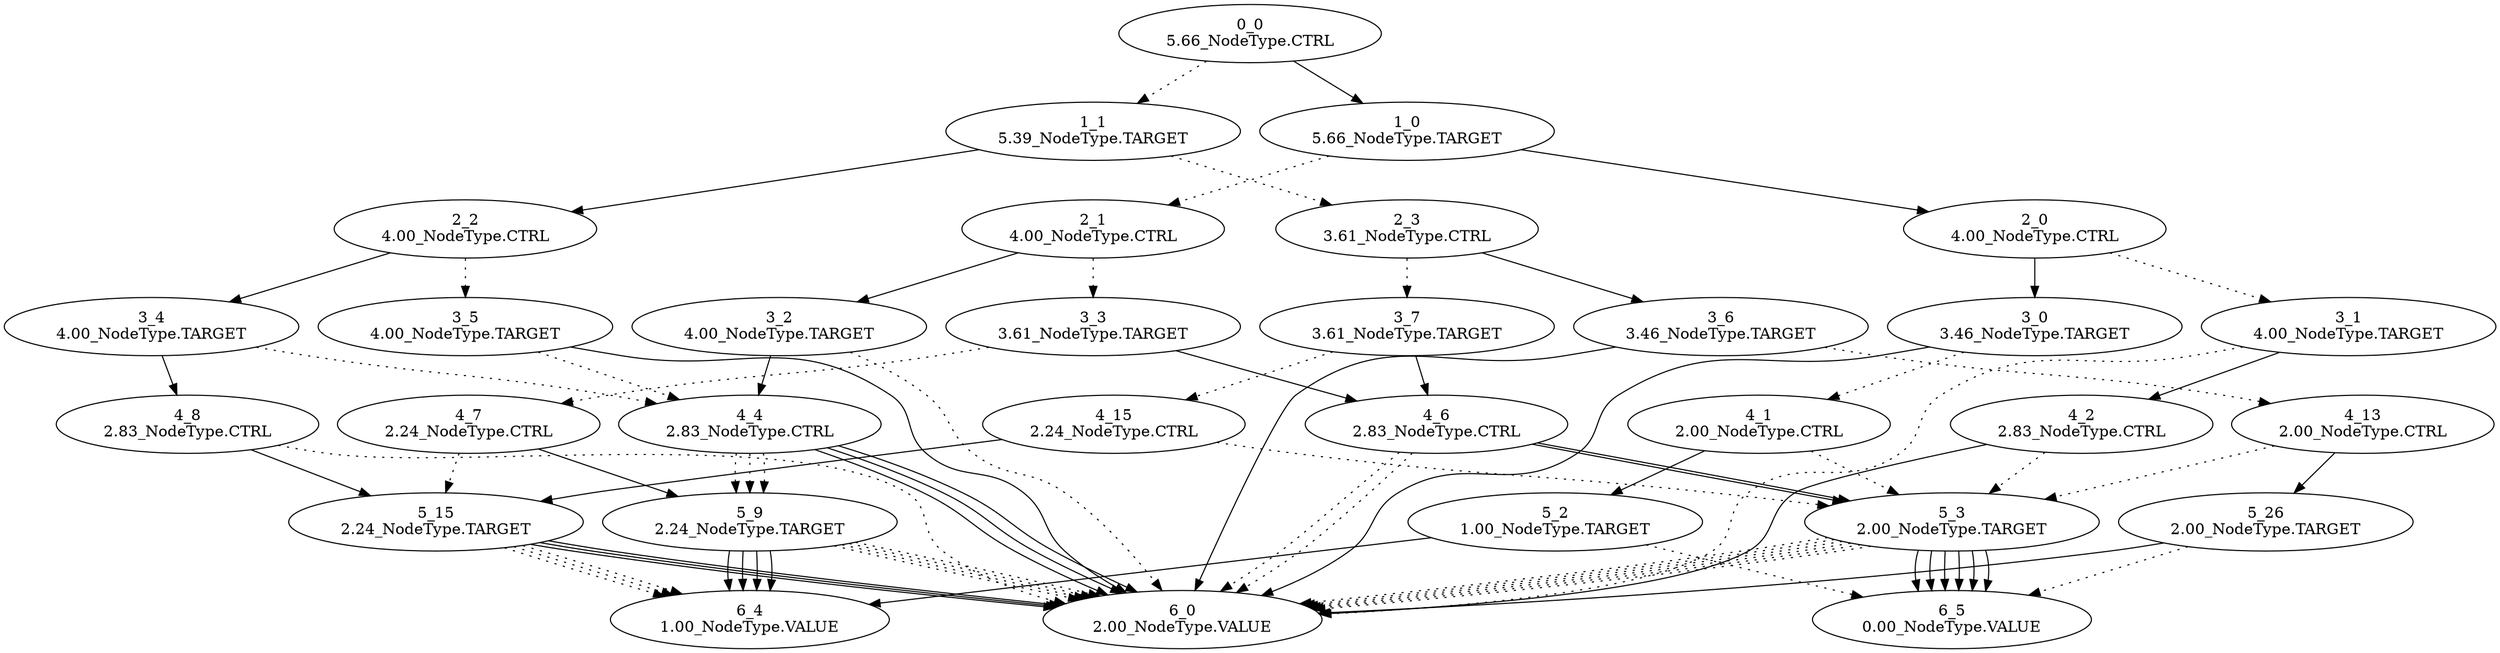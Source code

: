 digraph {
	"0_0
5.66_NodeType.CTRL"
	"1_0
5.66_NodeType.TARGET"
	"0_0
5.66_NodeType.CTRL" -> "1_0
5.66_NodeType.TARGET"
	"2_0
4.00_NodeType.CTRL"
	"1_0
5.66_NodeType.TARGET" -> "2_0
4.00_NodeType.CTRL"
	"3_0
3.46_NodeType.TARGET"
	"2_0
4.00_NodeType.CTRL" -> "3_0
3.46_NodeType.TARGET"
	"6_0
2.00_NodeType.VALUE"
	"3_0
3.46_NodeType.TARGET" -> "6_0
2.00_NodeType.VALUE"
	"4_1
2.00_NodeType.CTRL"
	"3_0
3.46_NodeType.TARGET" -> "4_1
2.00_NodeType.CTRL" [style=dotted]
	"5_2
1.00_NodeType.TARGET"
	"4_1
2.00_NodeType.CTRL" -> "5_2
1.00_NodeType.TARGET"
	"6_4
1.00_NodeType.VALUE"
	"5_2
1.00_NodeType.TARGET" -> "6_4
1.00_NodeType.VALUE"
	"6_5
0.00_NodeType.VALUE"
	"5_2
1.00_NodeType.TARGET" -> "6_5
0.00_NodeType.VALUE" [style=dotted]
	"5_3
2.00_NodeType.TARGET"
	"4_1
2.00_NodeType.CTRL" -> "5_3
2.00_NodeType.TARGET" [style=dotted]
	"6_5
0.00_NodeType.VALUE"
	"5_3
2.00_NodeType.TARGET" -> "6_5
0.00_NodeType.VALUE"
	"6_0
2.00_NodeType.VALUE"
	"5_3
2.00_NodeType.TARGET" -> "6_0
2.00_NodeType.VALUE" [style=dotted]
	"3_1
4.00_NodeType.TARGET"
	"2_0
4.00_NodeType.CTRL" -> "3_1
4.00_NodeType.TARGET" [style=dotted]
	"4_2
2.83_NodeType.CTRL"
	"3_1
4.00_NodeType.TARGET" -> "4_2
2.83_NodeType.CTRL"
	"6_0
2.00_NodeType.VALUE"
	"4_2
2.83_NodeType.CTRL" -> "6_0
2.00_NodeType.VALUE"
	"5_3
2.00_NodeType.TARGET"
	"4_2
2.83_NodeType.CTRL" -> "5_3
2.00_NodeType.TARGET" [style=dotted]
	"6_5
0.00_NodeType.VALUE"
	"5_3
2.00_NodeType.TARGET" -> "6_5
0.00_NodeType.VALUE"
	"6_0
2.00_NodeType.VALUE"
	"5_3
2.00_NodeType.TARGET" -> "6_0
2.00_NodeType.VALUE" [style=dotted]
	"6_0
2.00_NodeType.VALUE"
	"3_1
4.00_NodeType.TARGET" -> "6_0
2.00_NodeType.VALUE" [style=dotted]
	"2_1
4.00_NodeType.CTRL"
	"1_0
5.66_NodeType.TARGET" -> "2_1
4.00_NodeType.CTRL" [style=dotted]
	"3_2
4.00_NodeType.TARGET"
	"2_1
4.00_NodeType.CTRL" -> "3_2
4.00_NodeType.TARGET"
	"4_4
2.83_NodeType.CTRL"
	"3_2
4.00_NodeType.TARGET" -> "4_4
2.83_NodeType.CTRL"
	"6_0
2.00_NodeType.VALUE"
	"4_4
2.83_NodeType.CTRL" -> "6_0
2.00_NodeType.VALUE"
	"5_9
2.24_NodeType.TARGET"
	"4_4
2.83_NodeType.CTRL" -> "5_9
2.24_NodeType.TARGET" [style=dotted]
	"6_4
1.00_NodeType.VALUE"
	"5_9
2.24_NodeType.TARGET" -> "6_4
1.00_NodeType.VALUE"
	"6_0
2.00_NodeType.VALUE"
	"5_9
2.24_NodeType.TARGET" -> "6_0
2.00_NodeType.VALUE" [style=dotted]
	"6_0
2.00_NodeType.VALUE"
	"3_2
4.00_NodeType.TARGET" -> "6_0
2.00_NodeType.VALUE" [style=dotted]
	"3_3
3.61_NodeType.TARGET"
	"2_1
4.00_NodeType.CTRL" -> "3_3
3.61_NodeType.TARGET" [style=dotted]
	"4_6
2.83_NodeType.CTRL"
	"3_3
3.61_NodeType.TARGET" -> "4_6
2.83_NodeType.CTRL"
	"5_3
2.00_NodeType.TARGET"
	"4_6
2.83_NodeType.CTRL" -> "5_3
2.00_NodeType.TARGET"
	"6_5
0.00_NodeType.VALUE"
	"5_3
2.00_NodeType.TARGET" -> "6_5
0.00_NodeType.VALUE"
	"6_0
2.00_NodeType.VALUE"
	"5_3
2.00_NodeType.TARGET" -> "6_0
2.00_NodeType.VALUE" [style=dotted]
	"6_0
2.00_NodeType.VALUE"
	"4_6
2.83_NodeType.CTRL" -> "6_0
2.00_NodeType.VALUE" [style=dotted]
	"4_7
2.24_NodeType.CTRL"
	"3_3
3.61_NodeType.TARGET" -> "4_7
2.24_NodeType.CTRL" [style=dotted]
	"5_9
2.24_NodeType.TARGET"
	"4_7
2.24_NodeType.CTRL" -> "5_9
2.24_NodeType.TARGET"
	"6_4
1.00_NodeType.VALUE"
	"5_9
2.24_NodeType.TARGET" -> "6_4
1.00_NodeType.VALUE"
	"6_0
2.00_NodeType.VALUE"
	"5_9
2.24_NodeType.TARGET" -> "6_0
2.00_NodeType.VALUE" [style=dotted]
	"5_15
2.24_NodeType.TARGET"
	"4_7
2.24_NodeType.CTRL" -> "5_15
2.24_NodeType.TARGET" [style=dotted]
	"6_0
2.00_NodeType.VALUE"
	"5_15
2.24_NodeType.TARGET" -> "6_0
2.00_NodeType.VALUE"
	"6_4
1.00_NodeType.VALUE"
	"5_15
2.24_NodeType.TARGET" -> "6_4
1.00_NodeType.VALUE" [style=dotted]
	"1_1
5.39_NodeType.TARGET"
	"0_0
5.66_NodeType.CTRL" -> "1_1
5.39_NodeType.TARGET" [style=dotted]
	"2_2
4.00_NodeType.CTRL"
	"1_1
5.39_NodeType.TARGET" -> "2_2
4.00_NodeType.CTRL"
	"3_4
4.00_NodeType.TARGET"
	"2_2
4.00_NodeType.CTRL" -> "3_4
4.00_NodeType.TARGET"
	"4_8
2.83_NodeType.CTRL"
	"3_4
4.00_NodeType.TARGET" -> "4_8
2.83_NodeType.CTRL"
	"5_15
2.24_NodeType.TARGET"
	"4_8
2.83_NodeType.CTRL" -> "5_15
2.24_NodeType.TARGET"
	"6_0
2.00_NodeType.VALUE"
	"5_15
2.24_NodeType.TARGET" -> "6_0
2.00_NodeType.VALUE"
	"6_4
1.00_NodeType.VALUE"
	"5_15
2.24_NodeType.TARGET" -> "6_4
1.00_NodeType.VALUE" [style=dotted]
	"6_0
2.00_NodeType.VALUE"
	"4_8
2.83_NodeType.CTRL" -> "6_0
2.00_NodeType.VALUE" [style=dotted]
	"4_4
2.83_NodeType.CTRL"
	"3_4
4.00_NodeType.TARGET" -> "4_4
2.83_NodeType.CTRL" [style=dotted]
	"6_0
2.00_NodeType.VALUE"
	"4_4
2.83_NodeType.CTRL" -> "6_0
2.00_NodeType.VALUE"
	"5_9
2.24_NodeType.TARGET"
	"4_4
2.83_NodeType.CTRL" -> "5_9
2.24_NodeType.TARGET" [style=dotted]
	"6_4
1.00_NodeType.VALUE"
	"5_9
2.24_NodeType.TARGET" -> "6_4
1.00_NodeType.VALUE"
	"6_0
2.00_NodeType.VALUE"
	"5_9
2.24_NodeType.TARGET" -> "6_0
2.00_NodeType.VALUE" [style=dotted]
	"3_5
4.00_NodeType.TARGET"
	"2_2
4.00_NodeType.CTRL" -> "3_5
4.00_NodeType.TARGET" [style=dotted]
	"6_0
2.00_NodeType.VALUE"
	"3_5
4.00_NodeType.TARGET" -> "6_0
2.00_NodeType.VALUE"
	"4_4
2.83_NodeType.CTRL"
	"3_5
4.00_NodeType.TARGET" -> "4_4
2.83_NodeType.CTRL" [style=dotted]
	"6_0
2.00_NodeType.VALUE"
	"4_4
2.83_NodeType.CTRL" -> "6_0
2.00_NodeType.VALUE"
	"5_9
2.24_NodeType.TARGET"
	"4_4
2.83_NodeType.CTRL" -> "5_9
2.24_NodeType.TARGET" [style=dotted]
	"6_4
1.00_NodeType.VALUE"
	"5_9
2.24_NodeType.TARGET" -> "6_4
1.00_NodeType.VALUE"
	"6_0
2.00_NodeType.VALUE"
	"5_9
2.24_NodeType.TARGET" -> "6_0
2.00_NodeType.VALUE" [style=dotted]
	"2_3
3.61_NodeType.CTRL"
	"1_1
5.39_NodeType.TARGET" -> "2_3
3.61_NodeType.CTRL" [style=dotted]
	"3_6
3.46_NodeType.TARGET"
	"2_3
3.61_NodeType.CTRL" -> "3_6
3.46_NodeType.TARGET"
	"6_0
2.00_NodeType.VALUE"
	"3_6
3.46_NodeType.TARGET" -> "6_0
2.00_NodeType.VALUE"
	"4_13
2.00_NodeType.CTRL"
	"3_6
3.46_NodeType.TARGET" -> "4_13
2.00_NodeType.CTRL" [style=dotted]
	"5_26
2.00_NodeType.TARGET"
	"4_13
2.00_NodeType.CTRL" -> "5_26
2.00_NodeType.TARGET"
	"6_0
2.00_NodeType.VALUE"
	"5_26
2.00_NodeType.TARGET" -> "6_0
2.00_NodeType.VALUE"
	"6_5
0.00_NodeType.VALUE"
	"5_26
2.00_NodeType.TARGET" -> "6_5
0.00_NodeType.VALUE" [style=dotted]
	"5_3
2.00_NodeType.TARGET"
	"4_13
2.00_NodeType.CTRL" -> "5_3
2.00_NodeType.TARGET" [style=dotted]
	"6_5
0.00_NodeType.VALUE"
	"5_3
2.00_NodeType.TARGET" -> "6_5
0.00_NodeType.VALUE"
	"6_0
2.00_NodeType.VALUE"
	"5_3
2.00_NodeType.TARGET" -> "6_0
2.00_NodeType.VALUE" [style=dotted]
	"3_7
3.61_NodeType.TARGET"
	"2_3
3.61_NodeType.CTRL" -> "3_7
3.61_NodeType.TARGET" [style=dotted]
	"4_6
2.83_NodeType.CTRL"
	"3_7
3.61_NodeType.TARGET" -> "4_6
2.83_NodeType.CTRL"
	"5_3
2.00_NodeType.TARGET"
	"4_6
2.83_NodeType.CTRL" -> "5_3
2.00_NodeType.TARGET"
	"6_5
0.00_NodeType.VALUE"
	"5_3
2.00_NodeType.TARGET" -> "6_5
0.00_NodeType.VALUE"
	"6_0
2.00_NodeType.VALUE"
	"5_3
2.00_NodeType.TARGET" -> "6_0
2.00_NodeType.VALUE" [style=dotted]
	"6_0
2.00_NodeType.VALUE"
	"4_6
2.83_NodeType.CTRL" -> "6_0
2.00_NodeType.VALUE" [style=dotted]
	"4_15
2.24_NodeType.CTRL"
	"3_7
3.61_NodeType.TARGET" -> "4_15
2.24_NodeType.CTRL" [style=dotted]
	"5_15
2.24_NodeType.TARGET"
	"4_15
2.24_NodeType.CTRL" -> "5_15
2.24_NodeType.TARGET"
	"6_0
2.00_NodeType.VALUE"
	"5_15
2.24_NodeType.TARGET" -> "6_0
2.00_NodeType.VALUE"
	"6_4
1.00_NodeType.VALUE"
	"5_15
2.24_NodeType.TARGET" -> "6_4
1.00_NodeType.VALUE" [style=dotted]
	"5_3
2.00_NodeType.TARGET"
	"4_15
2.24_NodeType.CTRL" -> "5_3
2.00_NodeType.TARGET" [style=dotted]
	"6_5
0.00_NodeType.VALUE"
	"5_3
2.00_NodeType.TARGET" -> "6_5
0.00_NodeType.VALUE"
	"6_0
2.00_NodeType.VALUE"
	"5_3
2.00_NodeType.TARGET" -> "6_0
2.00_NodeType.VALUE" [style=dotted]
}
